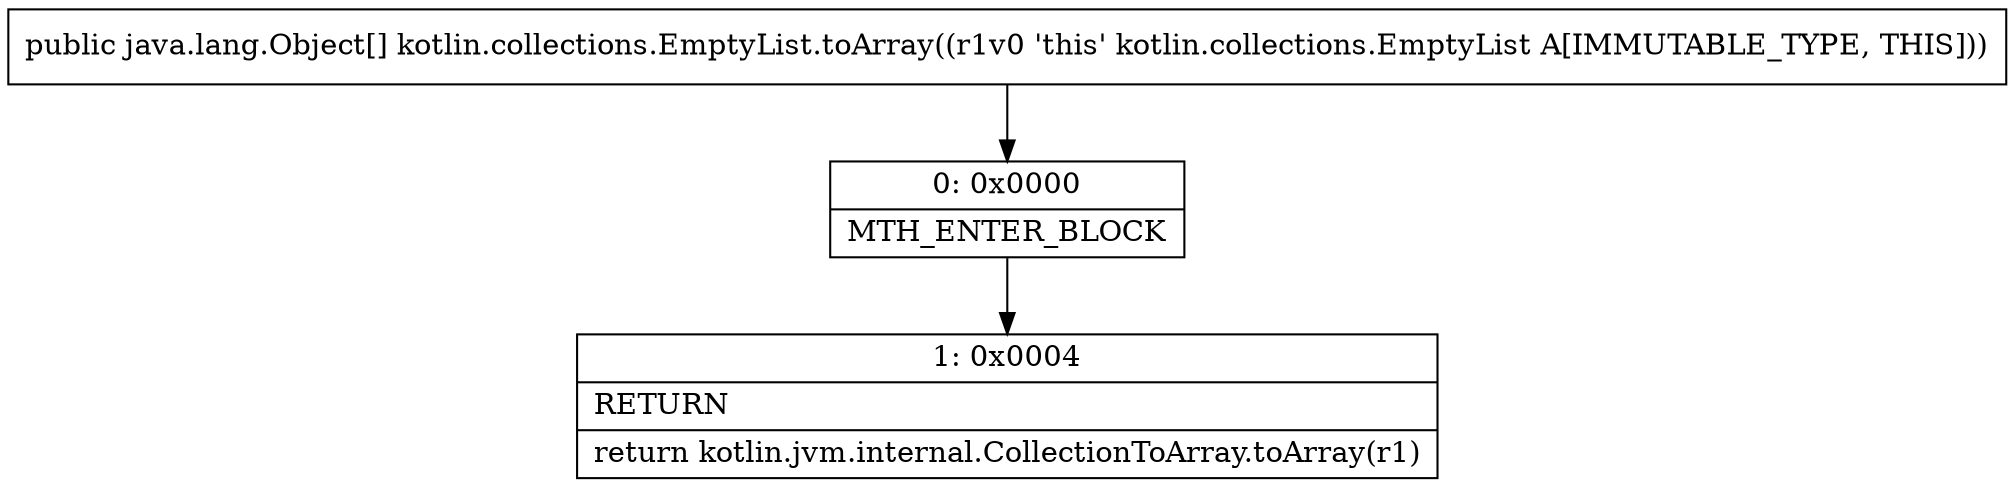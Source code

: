 digraph "CFG forkotlin.collections.EmptyList.toArray()[Ljava\/lang\/Object;" {
Node_0 [shape=record,label="{0\:\ 0x0000|MTH_ENTER_BLOCK\l}"];
Node_1 [shape=record,label="{1\:\ 0x0004|RETURN\l|return kotlin.jvm.internal.CollectionToArray.toArray(r1)\l}"];
MethodNode[shape=record,label="{public java.lang.Object[] kotlin.collections.EmptyList.toArray((r1v0 'this' kotlin.collections.EmptyList A[IMMUTABLE_TYPE, THIS])) }"];
MethodNode -> Node_0;
Node_0 -> Node_1;
}

